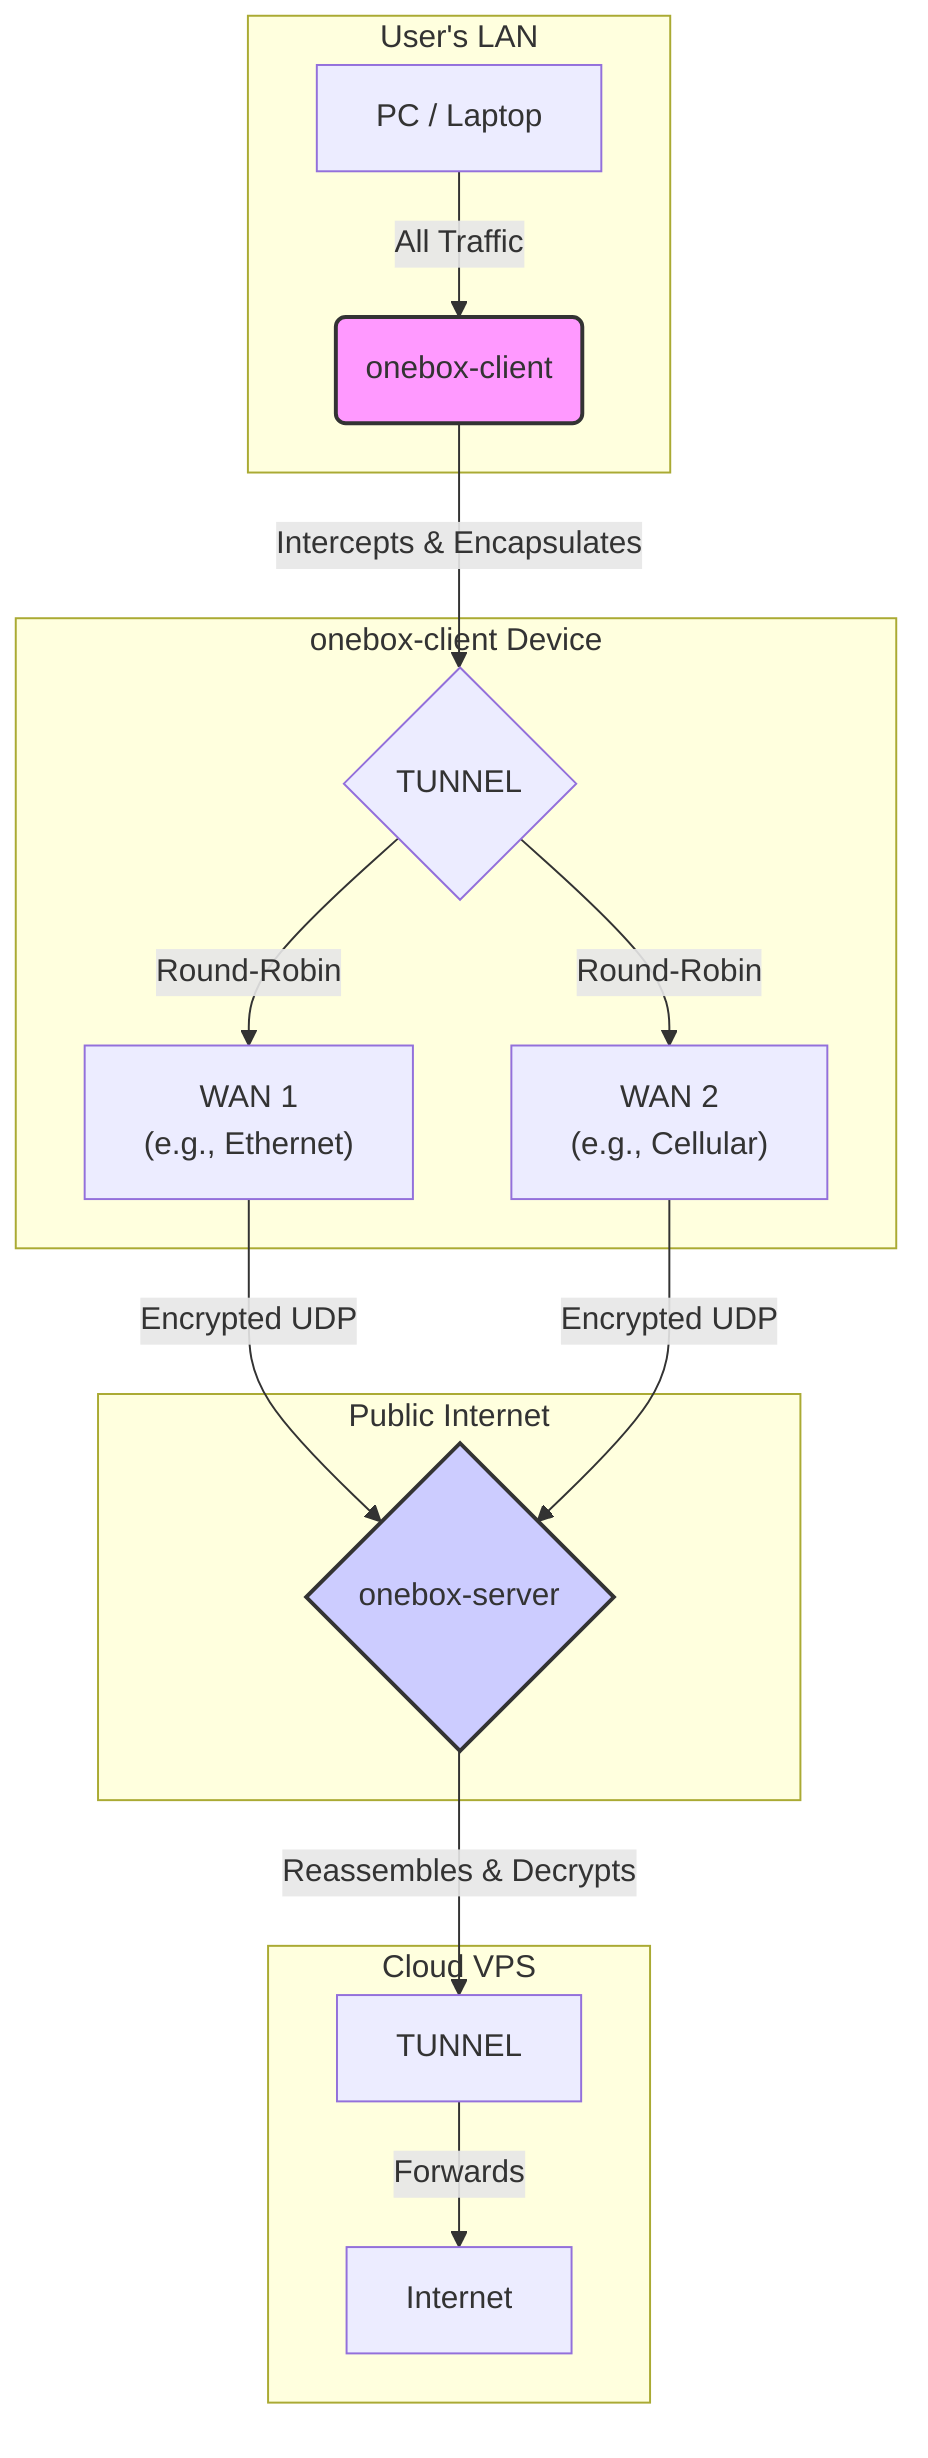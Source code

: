 graph TD
    subgraph "User's LAN"
        A[PC / Laptop] -- All Traffic --> B(onebox-client);
    end

    subgraph "onebox-client Device"
        B -- Intercepts & Encapsulates --> C{TUNNEL};
        C -- Round-Robin --> D["WAN 1 <br> (e.g., Ethernet)"];
        C -- Round-Robin --> E["WAN 2 <br> (e.g., Cellular)"];
    end

    subgraph "Public Internet"
        D -- Encrypted UDP --> F{onebox-server};
        E -- Encrypted UDP --> F;
    end

    subgraph "Cloud VPS"
        F -- Reassembles & Decrypts --> G[TUNNEL];
        G -- Forwards --> H[Internet];
    end

    style B fill:#f9f,stroke:#333,stroke-width:2px
    style F fill:#ccf,stroke:#333,stroke-width:2px